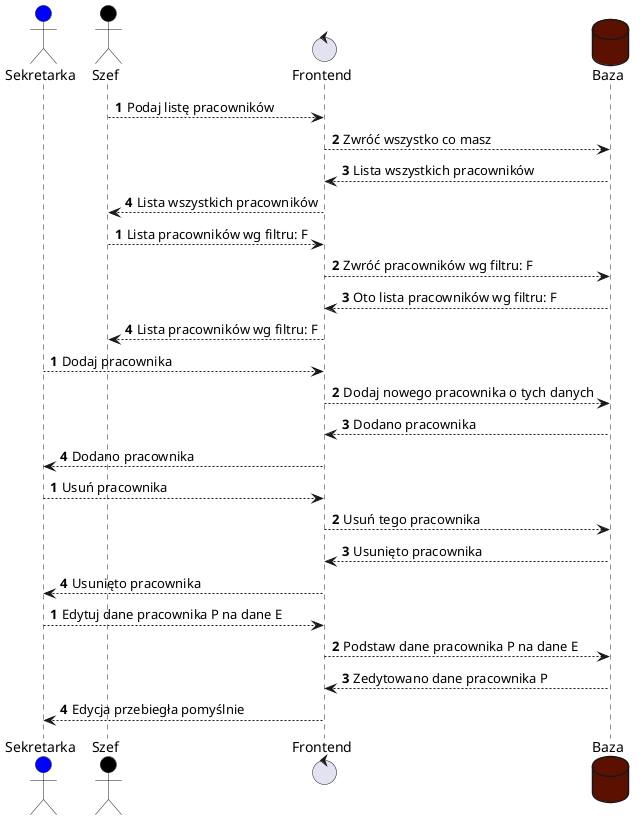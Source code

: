 @startuml
'https://plantuml.com/sequence-diagram


actor Sekretarka #blue
actor Szef #black
control Frontend
database Baza #5B1000

autonumber 1

Szef --> Frontend: Podaj listę pracowników
Frontend --> Baza: Zwróć wszystko co masz
Frontend <-- Baza: Lista wszystkich pracowników
Szef <-- Frontend: Lista wszystkich pracowników

autonumber 1

Szef --> Frontend: Lista pracowników wg filtru: F
Frontend --> Baza: Zwróć pracowników wg filtru: F
Frontend <-- Baza: Oto lista pracowników wg filtru: F
Szef <-- Frontend: Lista pracowników wg filtru: F

autonumber 1

Sekretarka --> Frontend: Dodaj pracownika
Frontend --> Baza: Dodaj nowego pracownika o tych danych
Frontend <-- Baza: Dodano pracownika
Sekretarka <-- Frontend: Dodano pracownika

autonumber 1

Sekretarka --> Frontend: Usuń pracownika
Frontend --> Baza: Usuń tego pracownika
Frontend <-- Baza: Usunięto pracownika
Sekretarka <-- Frontend: Usunięto pracownika

autonumber 1

Sekretarka --> Frontend: Edytuj dane pracownika P na dane E
Frontend --> Baza: Podstaw dane pracownika P na dane E
Frontend <-- Baza: Zedytowano dane pracownika P
Sekretarka <-- Frontend: Edycja przebiegła pomyślnie

@enduml